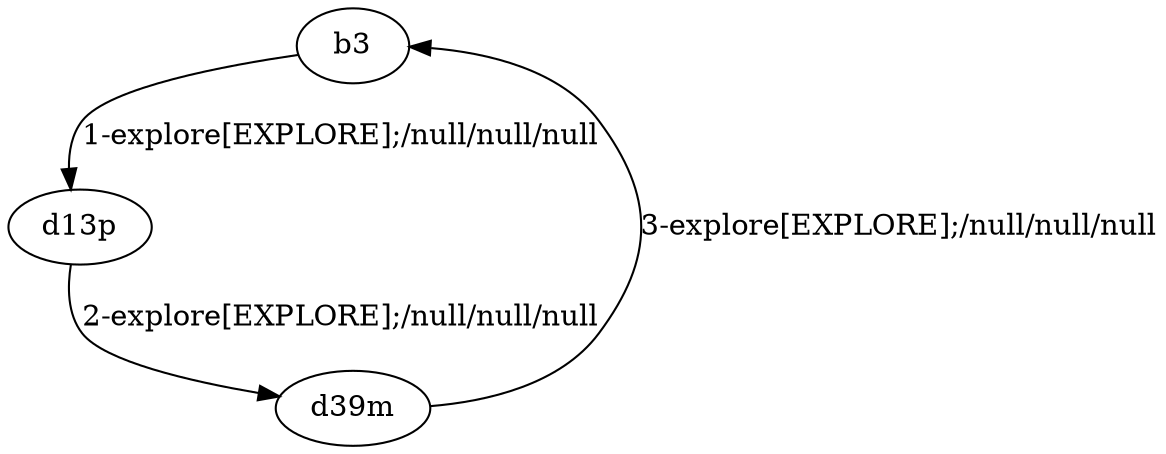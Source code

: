 # Total number of goals covered by this test: 1
# d39m --> b3

digraph g {
"b3" -> "d13p" [label = "1-explore[EXPLORE];/null/null/null"];
"d13p" -> "d39m" [label = "2-explore[EXPLORE];/null/null/null"];
"d39m" -> "b3" [label = "3-explore[EXPLORE];/null/null/null"];
}